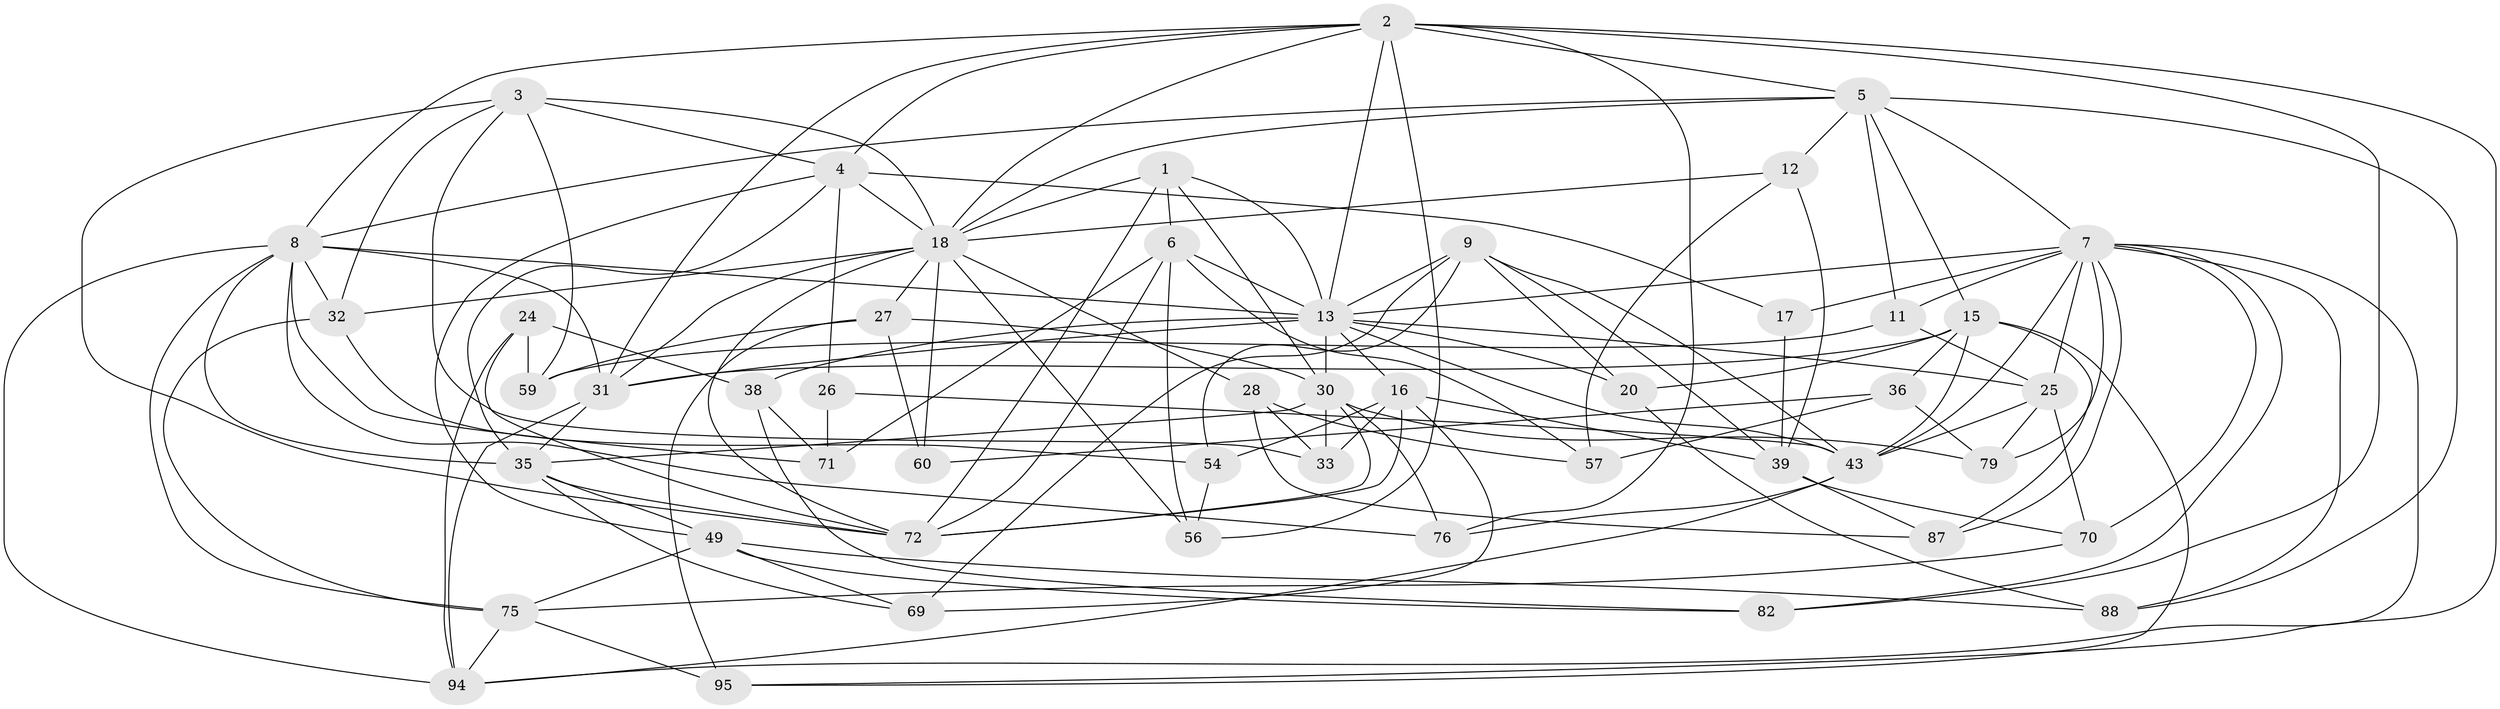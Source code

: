 // original degree distribution, {4: 1.0}
// Generated by graph-tools (version 1.1) at 2025/16/03/09/25 04:16:29]
// undirected, 49 vertices, 140 edges
graph export_dot {
graph [start="1"]
  node [color=gray90,style=filled];
  1 [super="+65"];
  2 [super="+37+41"];
  3 [super="+40"];
  4 [super="+10"];
  5 [super="+22"];
  6 [super="+14"];
  7 [super="+62+21"];
  8 [super="+77+47+34"];
  9 [super="+44"];
  11;
  12;
  13 [super="+67+68"];
  15 [super="+19"];
  16 [super="+55"];
  17;
  18 [super="+53+66+78"];
  20;
  24;
  25 [super="+74"];
  26;
  27 [super="+90"];
  28;
  30 [super="+52+48"];
  31 [super="+63"];
  32 [super="+42"];
  33;
  35 [super="+45+64"];
  36;
  38;
  39 [super="+89"];
  43 [super="+96+61"];
  49 [super="+51"];
  54;
  56;
  57;
  59;
  60;
  69;
  70;
  71;
  72 [super="+93+84"];
  75 [super="+98"];
  76;
  79;
  82;
  87;
  88;
  94 [super="+97"];
  95;
  1 -- 30;
  1 -- 18 [weight=2];
  1 -- 72;
  1 -- 13;
  1 -- 6;
  2 -- 31;
  2 -- 82;
  2 -- 56;
  2 -- 4;
  2 -- 76;
  2 -- 18;
  2 -- 95;
  2 -- 8;
  2 -- 13;
  2 -- 5;
  3 -- 33;
  3 -- 18;
  3 -- 59;
  3 -- 32;
  3 -- 4;
  3 -- 72;
  4 -- 17 [weight=2];
  4 -- 35;
  4 -- 18;
  4 -- 49;
  4 -- 26;
  5 -- 88;
  5 -- 15;
  5 -- 18;
  5 -- 11;
  5 -- 12;
  5 -- 8;
  5 -- 7;
  6 -- 71;
  6 -- 72;
  6 -- 56;
  6 -- 57;
  6 -- 13;
  7 -- 17;
  7 -- 43;
  7 -- 11;
  7 -- 87;
  7 -- 94;
  7 -- 70;
  7 -- 13;
  7 -- 79;
  7 -- 82;
  7 -- 88;
  7 -- 25;
  8 -- 76;
  8 -- 32 [weight=2];
  8 -- 35;
  8 -- 71;
  8 -- 75;
  8 -- 94;
  8 -- 13 [weight=2];
  8 -- 31;
  9 -- 39;
  9 -- 54;
  9 -- 20;
  9 -- 69;
  9 -- 43;
  9 -- 13;
  11 -- 59;
  11 -- 25;
  12 -- 57;
  12 -- 39;
  12 -- 18;
  13 -- 25;
  13 -- 20;
  13 -- 43;
  13 -- 31;
  13 -- 38;
  13 -- 16;
  13 -- 30;
  15 -- 87;
  15 -- 43 [weight=2];
  15 -- 36;
  15 -- 20;
  15 -- 31;
  15 -- 95;
  16 -- 54;
  16 -- 69;
  16 -- 33;
  16 -- 72;
  16 -- 39;
  17 -- 39;
  18 -- 32;
  18 -- 56;
  18 -- 28;
  18 -- 60;
  18 -- 72;
  18 -- 31;
  18 -- 27;
  20 -- 88;
  24 -- 59;
  24 -- 38;
  24 -- 94;
  24 -- 72;
  25 -- 43;
  25 -- 70;
  25 -- 79;
  26 -- 71;
  26 -- 43 [weight=2];
  27 -- 60 [weight=2];
  27 -- 30;
  27 -- 59;
  27 -- 95;
  28 -- 57;
  28 -- 33;
  28 -- 87;
  30 -- 79;
  30 -- 33;
  30 -- 76;
  30 -- 35;
  30 -- 72;
  31 -- 94;
  31 -- 35 [weight=2];
  32 -- 54;
  32 -- 75;
  35 -- 72;
  35 -- 49;
  35 -- 69;
  36 -- 79;
  36 -- 57;
  36 -- 60;
  38 -- 82;
  38 -- 71;
  39 -- 87;
  39 -- 70;
  43 -- 76;
  43 -- 94;
  49 -- 82;
  49 -- 88;
  49 -- 69;
  49 -- 75;
  54 -- 56;
  70 -- 75;
  75 -- 95;
  75 -- 94;
}
